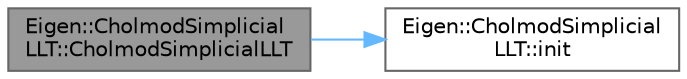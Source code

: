 digraph "Eigen::CholmodSimplicialLLT::CholmodSimplicialLLT"
{
 // LATEX_PDF_SIZE
  bgcolor="transparent";
  edge [fontname=Helvetica,fontsize=10,labelfontname=Helvetica,labelfontsize=10];
  node [fontname=Helvetica,fontsize=10,shape=box,height=0.2,width=0.4];
  rankdir="LR";
  Node1 [id="Node000001",label="Eigen::CholmodSimplicial\lLLT::CholmodSimplicialLLT",height=0.2,width=0.4,color="gray40", fillcolor="grey60", style="filled", fontcolor="black",tooltip=" "];
  Node1 -> Node2 [id="edge2_Node000001_Node000002",color="steelblue1",style="solid",tooltip=" "];
  Node2 [id="Node000002",label="Eigen::CholmodSimplicial\lLLT::init",height=0.2,width=0.4,color="grey40", fillcolor="white", style="filled",URL="$class_eigen_1_1_cholmod_simplicial_l_l_t.html#a6014655338ba52e480682c73b9da2061",tooltip=" "];
}
